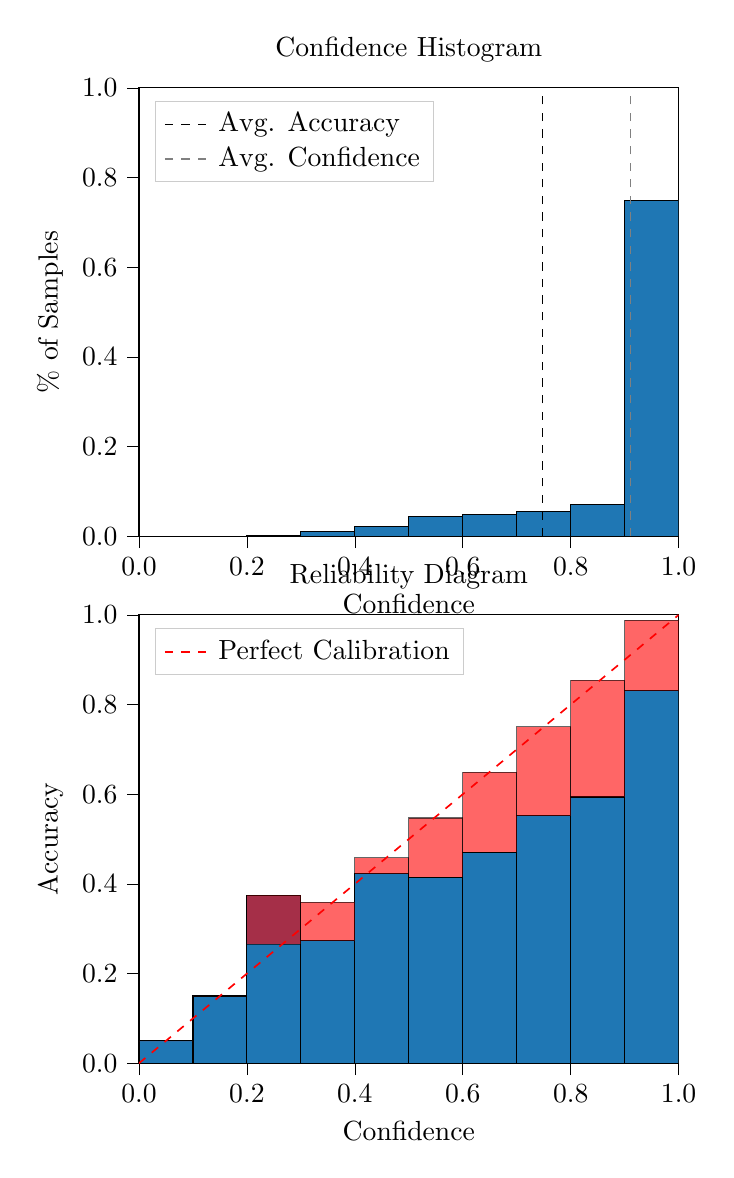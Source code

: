 % This file was created by tikzplotlib v0.9.8.
\begin{tikzpicture}

\definecolor{color0}{rgb}{0.122,0.467,0.706}

\begin{groupplot}[group style={group size=1 by 2}]
\nextgroupplot[
legend cell align={left},
legend style={
  fill opacity=0.8,
  draw opacity=1,
  text opacity=1,
  at={(0.03,0.97)},
  anchor=north west,
  draw=white!80!black
},
tick align=outside,
tick pos=left,
title={Confidence Histogram},
x grid style={white!69.02!black},
xlabel={Confidence},
xmin=0, xmax=1,
xtick style={color=black},
xtick={0,0.2,0.4,0.6,0.8,1},
xticklabels={0.0,0.2,0.4,0.6,0.8,1.0},
y grid style={white!69.02!black},
ylabel={\% of Samples},
ymin=0, ymax=1,
ytick style={color=black},
ytick={0,0.2,0.4,0.6,0.8,1},
yticklabels={0.0,0.2,0.4,0.6,0.8,1.0}
]
\draw[draw=black,fill=color0] (axis cs:-6.939e-18,0) rectangle (axis cs:0.1,0);
\draw[draw=black,fill=color0] (axis cs:0.1,0) rectangle (axis cs:0.2,0);
\draw[draw=black,fill=color0] (axis cs:0.2,0) rectangle (axis cs:0.3,0.002);
\draw[draw=black,fill=color0] (axis cs:0.3,0) rectangle (axis cs:0.4,0.01);
\draw[draw=black,fill=color0] (axis cs:0.4,0) rectangle (axis cs:0.5,0.021);
\draw[draw=black,fill=color0] (axis cs:0.5,0) rectangle (axis cs:0.6,0.043);
\draw[draw=black,fill=color0] (axis cs:0.6,0) rectangle (axis cs:0.7,0.049);
\draw[draw=black,fill=color0] (axis cs:0.7,0) rectangle (axis cs:0.8,0.055);
\draw[draw=black,fill=color0] (axis cs:0.8,0) rectangle (axis cs:0.9,0.071);
\draw[draw=black,fill=color0] (axis cs:0.9,0) rectangle (axis cs:1,0.749);
\addplot [semithick, black, dashed]
table {%
0.748 0
0.748 1
};
\addlegendentry{Avg. Accuracy}
\addplot [semithick, white!50.196!black, dashed]
table {%
0.911 0
0.911 1
};
\addlegendentry{Avg. Confidence}

\nextgroupplot[
legend cell align={left},
legend style={
  fill opacity=0.8,
  draw opacity=1,
  text opacity=1,
  at={(0.03,0.97)},
  anchor=north west,
  draw=white!80!black
},
tick align=outside,
tick pos=left,
title={Reliability Diagram},
x grid style={white!69.02!black},
xlabel={Confidence},
xmin=0, xmax=1,
xtick style={color=black},
xtick={0,0.2,0.4,0.6,0.8,1},
xticklabels={0.0,0.2,0.4,0.6,0.8,1.0},
y grid style={white!69.02!black},
ylabel={Accuracy},
ymin=0, ymax=1,
ytick style={color=black},
ytick={0,0.2,0.4,0.6,0.8,1},
yticklabels={0.0,0.2,0.4,0.6,0.8,1.0}
]
\draw[draw=black,fill=color0] (axis cs:-6.939e-18,0) rectangle (axis cs:0.1,0.05);
\draw[draw=black,fill=color0] (axis cs:0.1,0) rectangle (axis cs:0.2,0.15);
\draw[draw=black,fill=color0] (axis cs:0.2,0) rectangle (axis cs:0.3,0.375);
\draw[draw=black,fill=color0] (axis cs:0.3,0) rectangle (axis cs:0.4,0.273);
\draw[draw=black,fill=color0] (axis cs:0.4,0) rectangle (axis cs:0.5,0.423);
\draw[draw=black,fill=color0] (axis cs:0.5,0) rectangle (axis cs:0.6,0.415);
\draw[draw=black,fill=color0] (axis cs:0.6,0) rectangle (axis cs:0.7,0.471);
\draw[draw=black,fill=color0] (axis cs:0.7,0) rectangle (axis cs:0.8,0.552);
\draw[draw=black,fill=color0] (axis cs:0.8,0) rectangle (axis cs:0.9,0.594);
\draw[draw=black,fill=color0] (axis cs:0.9,0) rectangle (axis cs:1,0.831);
\draw[draw=black,fill=red,opacity=0.6] (axis cs:-6.939e-18,0.05) rectangle (axis cs:0.1,0.05);
\draw[draw=black,fill=red,opacity=0.6] (axis cs:0.1,0.15) rectangle (axis cs:0.2,0.15);
\draw[draw=black,fill=red,opacity=0.6] (axis cs:0.2,0.375) rectangle (axis cs:0.3,0.265);
\draw[draw=black,fill=red,opacity=0.6] (axis cs:0.3,0.273) rectangle (axis cs:0.4,0.359);
\draw[draw=black,fill=red,opacity=0.6] (axis cs:0.4,0.423) rectangle (axis cs:0.5,0.458);
\draw[draw=black,fill=red,opacity=0.6] (axis cs:0.5,0.415) rectangle (axis cs:0.6,0.547);
\draw[draw=black,fill=red,opacity=0.6] (axis cs:0.6,0.471) rectangle (axis cs:0.7,0.649);
\draw[draw=black,fill=red,opacity=0.6] (axis cs:0.7,0.552) rectangle (axis cs:0.8,0.751);
\draw[draw=black,fill=red,opacity=0.6] (axis cs:0.8,0.594) rectangle (axis cs:0.9,0.854);
\draw[draw=black,fill=red,opacity=0.6] (axis cs:0.9,0.831) rectangle (axis cs:1,0.988);
\addplot [semithick, red, dashed]
table {%
0 0
1 1
};
\addlegendentry{Perfect Calibration}
\end{groupplot}

\end{tikzpicture}
